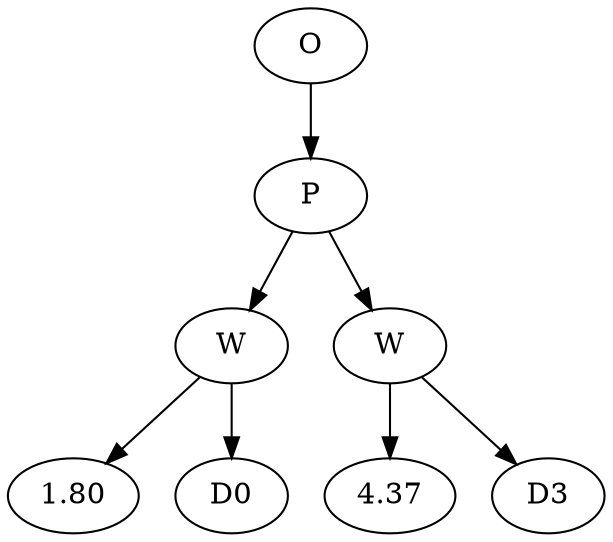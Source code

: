 // Tree
digraph {
	603382 [label=O]
	603383 [label=P]
	603382 -> 603383
	603384 [label=W]
	603383 -> 603384
	603385 [label=1.80]
	603384 -> 603385
	603386 [label=D0]
	603384 -> 603386
	603387 [label=W]
	603383 -> 603387
	603388 [label=4.37]
	603387 -> 603388
	603389 [label=D3]
	603387 -> 603389
}
